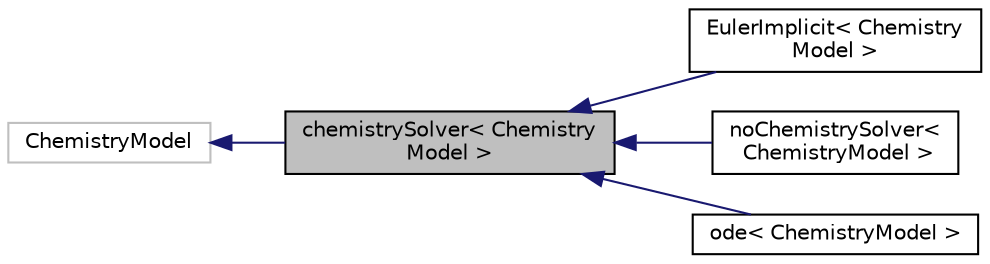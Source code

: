 digraph "chemistrySolver&lt; ChemistryModel &gt;"
{
  bgcolor="transparent";
  edge [fontname="Helvetica",fontsize="10",labelfontname="Helvetica",labelfontsize="10"];
  node [fontname="Helvetica",fontsize="10",shape=record];
  rankdir="LR";
  Node1 [label="chemistrySolver\< Chemistry\lModel \>",height=0.2,width=0.4,color="black", fillcolor="grey75", style="filled", fontcolor="black"];
  Node2 -> Node1 [dir="back",color="midnightblue",fontsize="10",style="solid",fontname="Helvetica"];
  Node2 [label="ChemistryModel",height=0.2,width=0.4,color="grey75"];
  Node1 -> Node3 [dir="back",color="midnightblue",fontsize="10",style="solid",fontname="Helvetica"];
  Node3 [label="EulerImplicit\< Chemistry\lModel \>",height=0.2,width=0.4,color="black",URL="$a00692.html",tooltip="An Euler implicit solver for chemistry. "];
  Node1 -> Node4 [dir="back",color="midnightblue",fontsize="10",style="solid",fontname="Helvetica"];
  Node4 [label="noChemistrySolver\<\l ChemistryModel \>",height=0.2,width=0.4,color="black",URL="$a01634.html",tooltip="Dummy chemistry solver for &#39;none&#39; option. "];
  Node1 -> Node5 [dir="back",color="midnightblue",fontsize="10",style="solid",fontname="Helvetica"];
  Node5 [label="ode\< ChemistryModel \>",height=0.2,width=0.4,color="black",URL="$a01738.html",tooltip="An ODE solver for chemistry. "];
}
